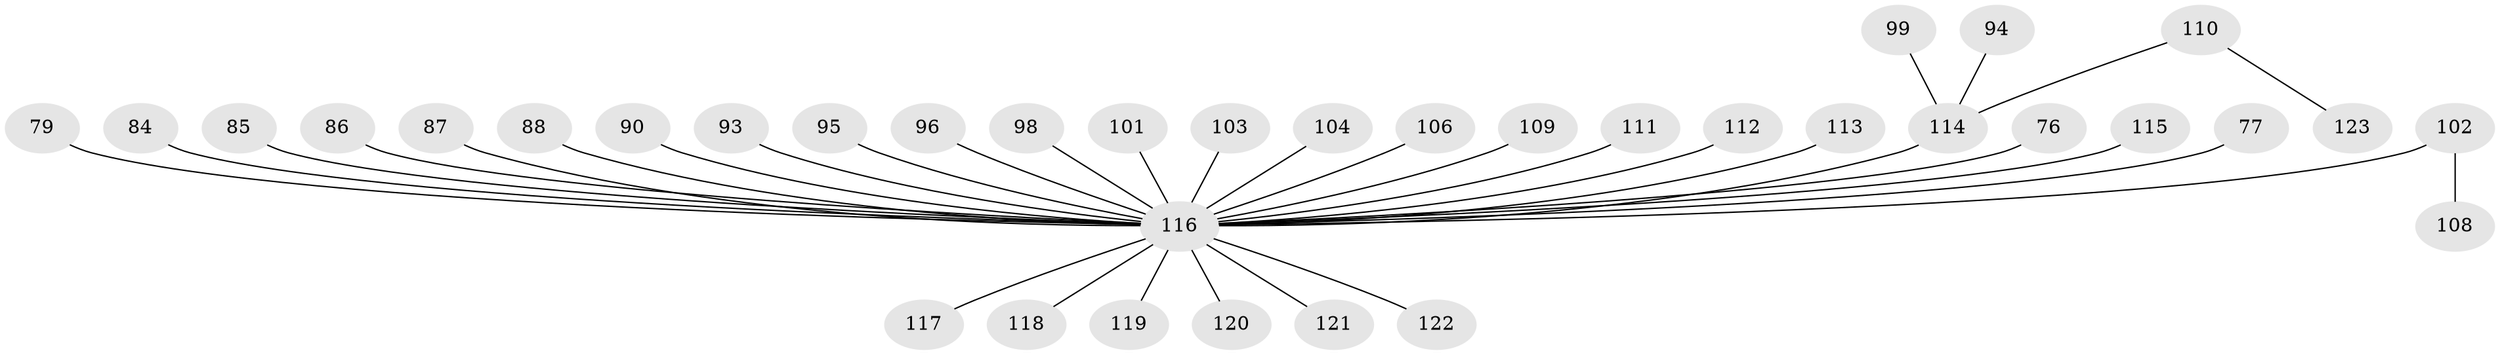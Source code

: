 // original degree distribution, {7: 0.016260162601626018, 4: 0.08130081300813008, 3: 0.13821138211382114, 1: 0.5040650406504065, 6: 0.008130081300813009, 5: 0.024390243902439025, 2: 0.22764227642276422}
// Generated by graph-tools (version 1.1) at 2025/56/03/04/25 21:56:51]
// undirected, 36 vertices, 35 edges
graph export_dot {
graph [start="1"]
  node [color=gray90,style=filled];
  76;
  77;
  79;
  84;
  85;
  86;
  87;
  88;
  90 [super="+81"];
  93;
  94;
  95;
  96;
  98;
  99;
  101;
  102;
  103;
  104;
  106;
  108;
  109;
  110;
  111;
  112 [super="+64"];
  113;
  114 [super="+57"];
  115;
  116 [super="+65+107+46+51+52+54+56+66+68+97+59+60+61+63+78+70+74+80+75+100+105+92"];
  117;
  118;
  119;
  120;
  121;
  122;
  123;
  76 -- 116;
  77 -- 116;
  79 -- 116;
  84 -- 116;
  85 -- 116;
  86 -- 116;
  87 -- 116;
  88 -- 116;
  90 -- 116;
  93 -- 116;
  94 -- 114;
  95 -- 116;
  96 -- 116;
  98 -- 116;
  99 -- 114;
  101 -- 116;
  102 -- 108;
  102 -- 116;
  103 -- 116;
  104 -- 116;
  106 -- 116;
  109 -- 116;
  110 -- 123;
  110 -- 114;
  111 -- 116;
  112 -- 116;
  113 -- 116;
  114 -- 116;
  115 -- 116;
  116 -- 120;
  116 -- 121;
  116 -- 122;
  116 -- 117;
  116 -- 118;
  116 -- 119;
}

